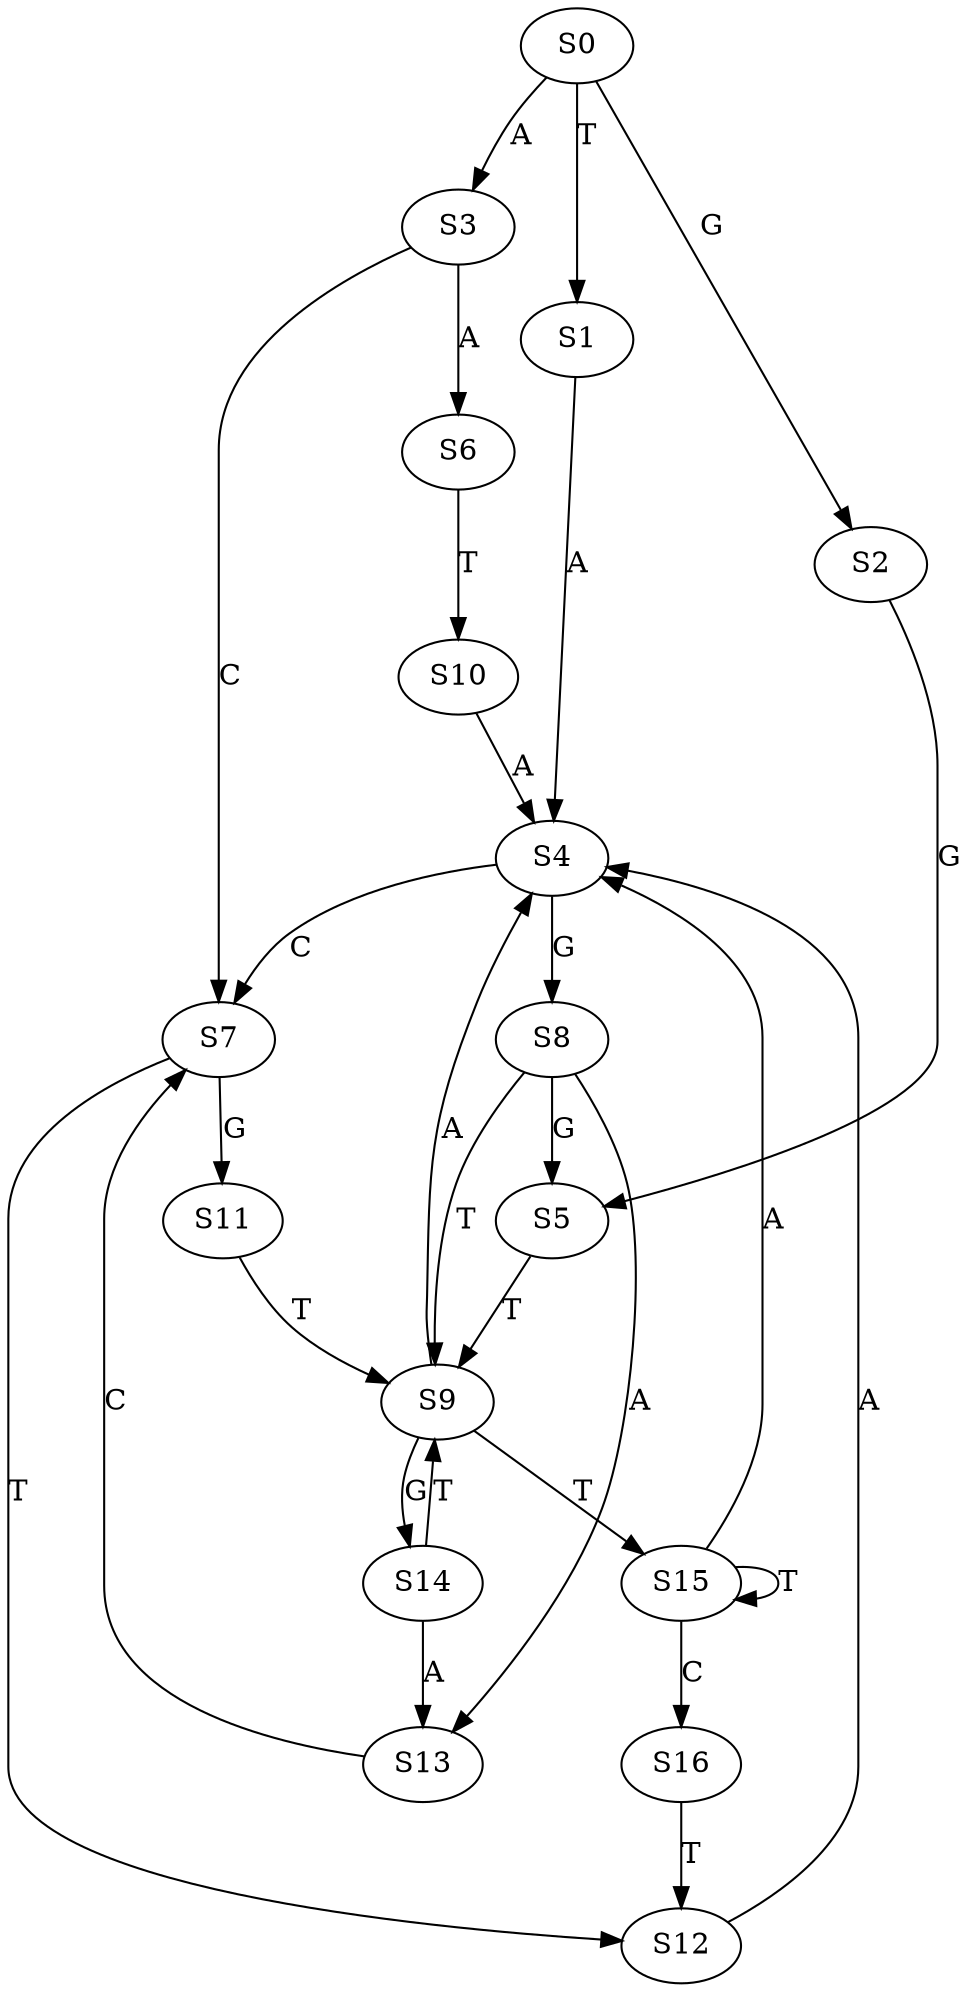 strict digraph  {
	S0 -> S1 [ label = T ];
	S0 -> S2 [ label = G ];
	S0 -> S3 [ label = A ];
	S1 -> S4 [ label = A ];
	S2 -> S5 [ label = G ];
	S3 -> S6 [ label = A ];
	S3 -> S7 [ label = C ];
	S4 -> S7 [ label = C ];
	S4 -> S8 [ label = G ];
	S5 -> S9 [ label = T ];
	S6 -> S10 [ label = T ];
	S7 -> S11 [ label = G ];
	S7 -> S12 [ label = T ];
	S8 -> S5 [ label = G ];
	S8 -> S13 [ label = A ];
	S8 -> S9 [ label = T ];
	S9 -> S14 [ label = G ];
	S9 -> S15 [ label = T ];
	S9 -> S4 [ label = A ];
	S10 -> S4 [ label = A ];
	S11 -> S9 [ label = T ];
	S12 -> S4 [ label = A ];
	S13 -> S7 [ label = C ];
	S14 -> S13 [ label = A ];
	S14 -> S9 [ label = T ];
	S15 -> S16 [ label = C ];
	S15 -> S15 [ label = T ];
	S15 -> S4 [ label = A ];
	S16 -> S12 [ label = T ];
}
